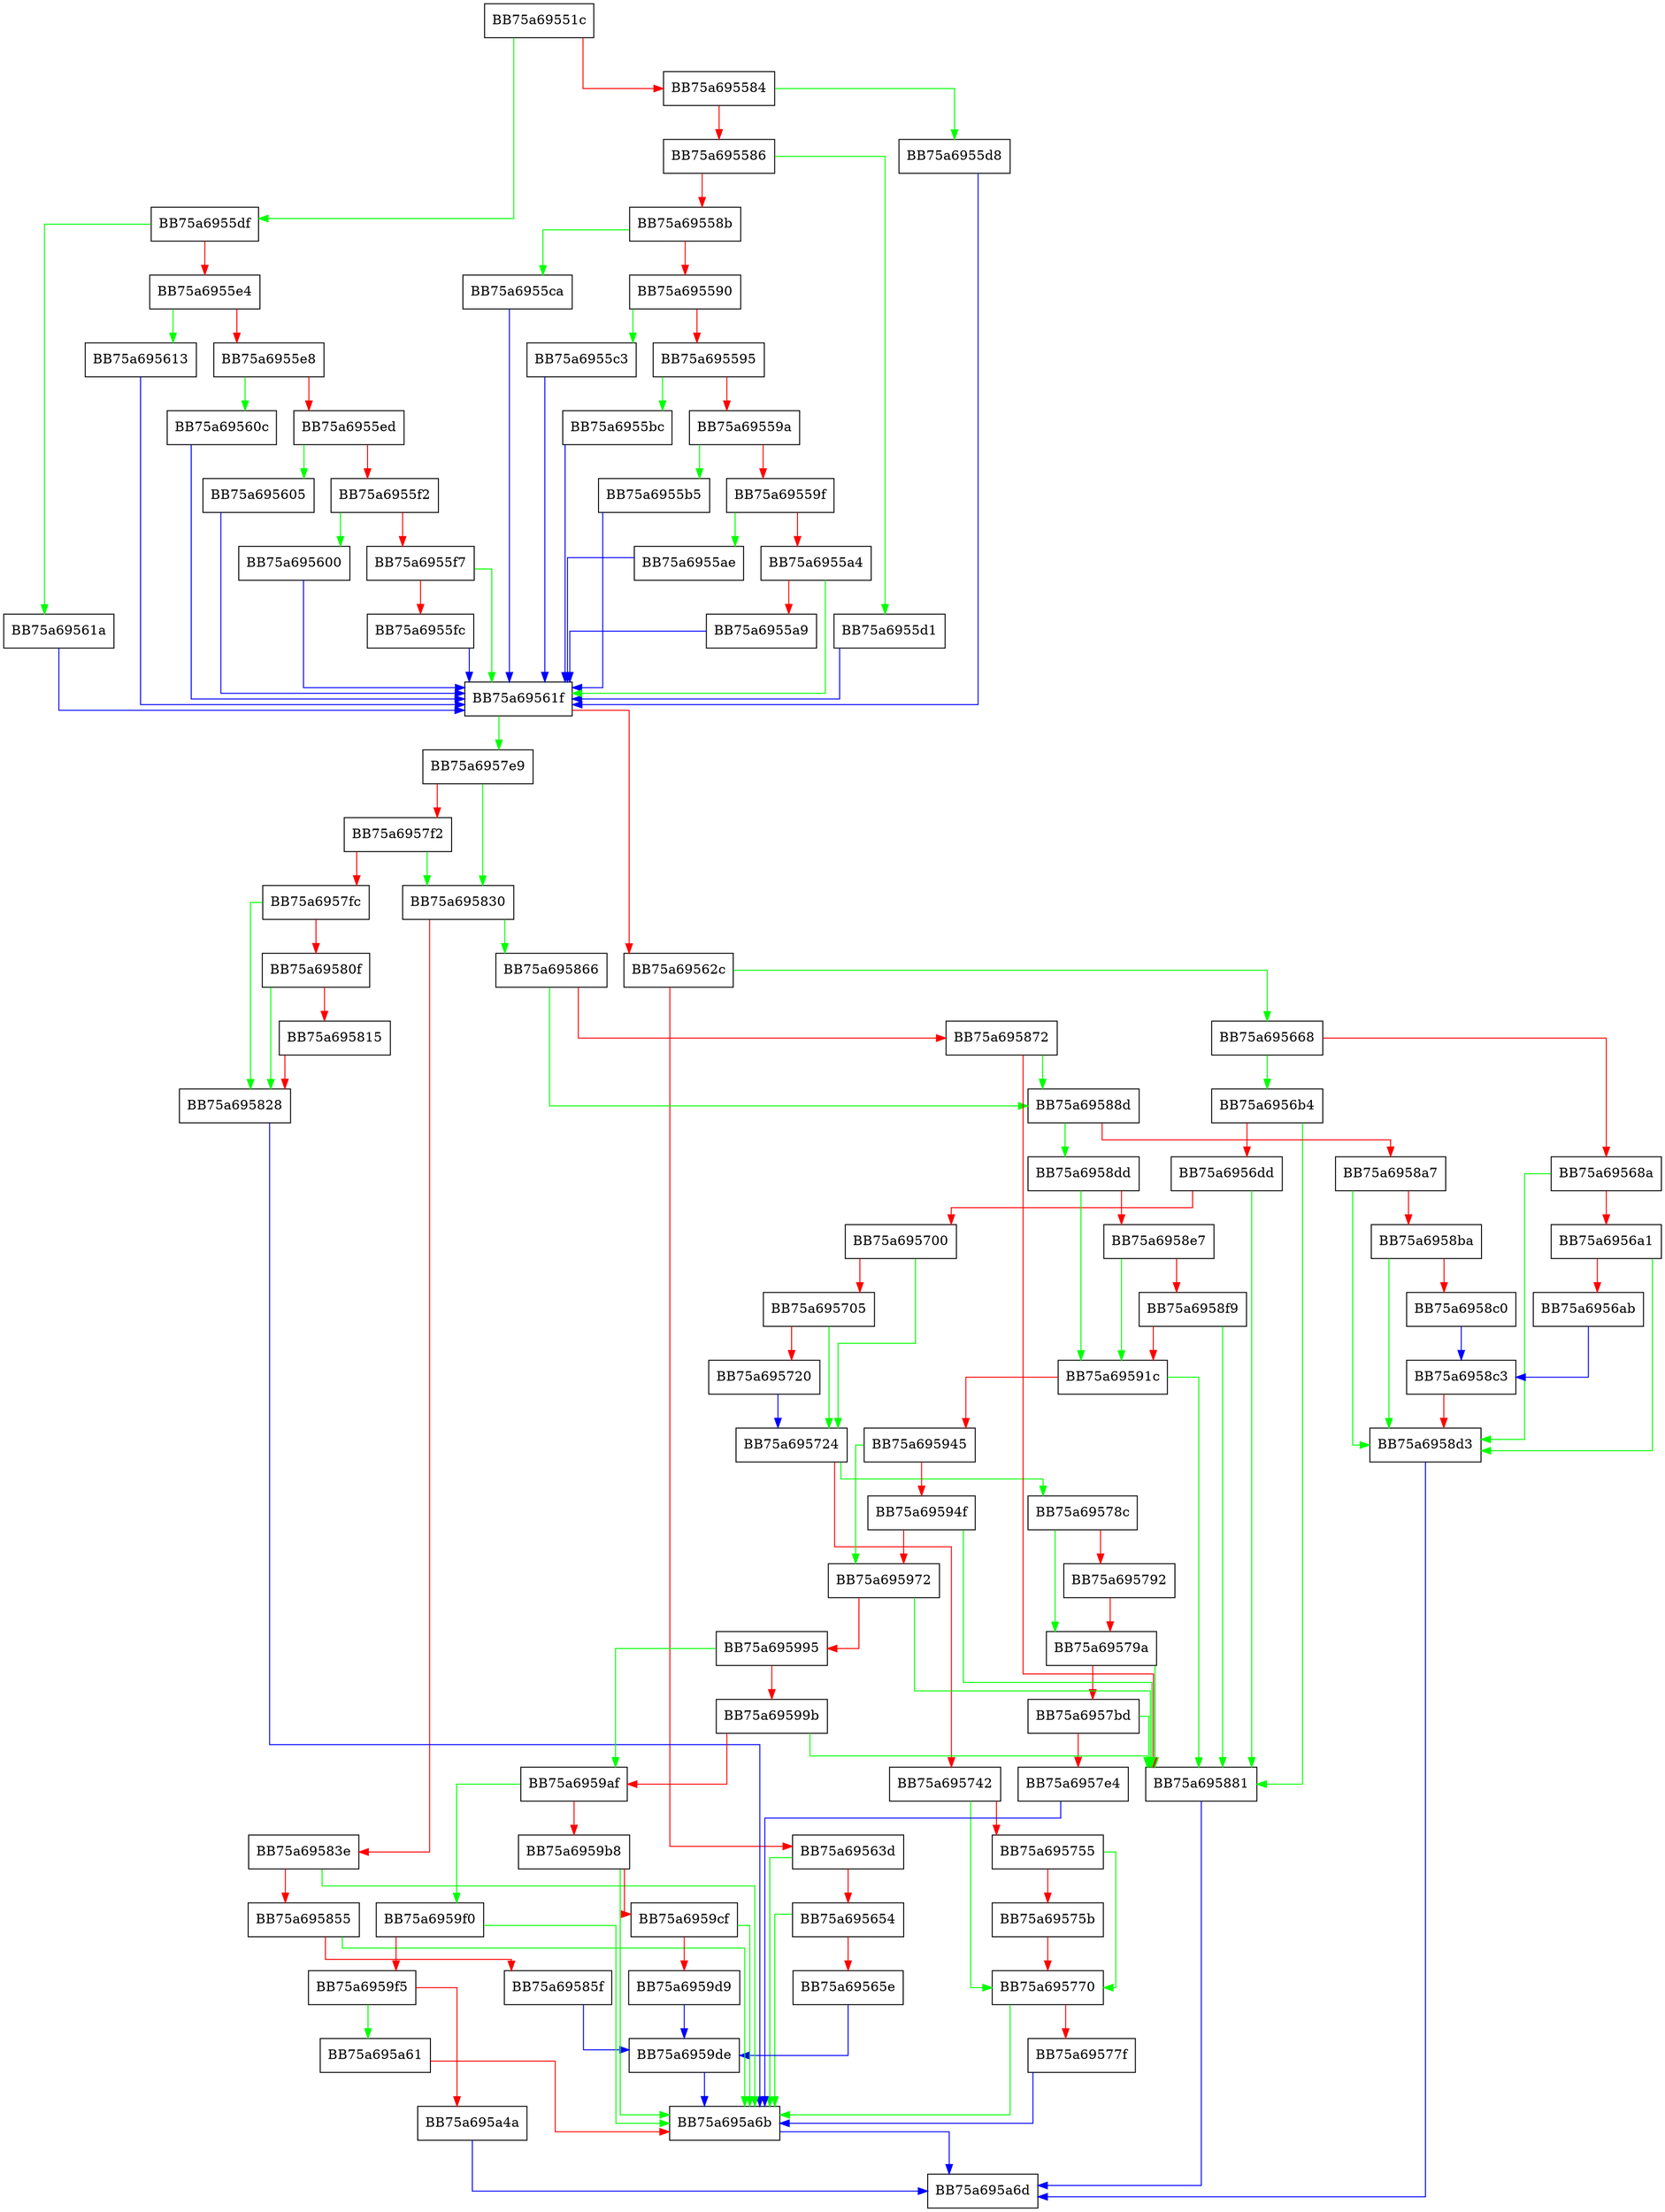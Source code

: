 digraph AddFileChangeInformation {
  node [shape="box"];
  graph [splines=ortho];
  BB75a69551c -> BB75a6955df [color="green"];
  BB75a69551c -> BB75a695584 [color="red"];
  BB75a695584 -> BB75a6955d8 [color="green"];
  BB75a695584 -> BB75a695586 [color="red"];
  BB75a695586 -> BB75a6955d1 [color="green"];
  BB75a695586 -> BB75a69558b [color="red"];
  BB75a69558b -> BB75a6955ca [color="green"];
  BB75a69558b -> BB75a695590 [color="red"];
  BB75a695590 -> BB75a6955c3 [color="green"];
  BB75a695590 -> BB75a695595 [color="red"];
  BB75a695595 -> BB75a6955bc [color="green"];
  BB75a695595 -> BB75a69559a [color="red"];
  BB75a69559a -> BB75a6955b5 [color="green"];
  BB75a69559a -> BB75a69559f [color="red"];
  BB75a69559f -> BB75a6955ae [color="green"];
  BB75a69559f -> BB75a6955a4 [color="red"];
  BB75a6955a4 -> BB75a69561f [color="green"];
  BB75a6955a4 -> BB75a6955a9 [color="red"];
  BB75a6955a9 -> BB75a69561f [color="blue"];
  BB75a6955ae -> BB75a69561f [color="blue"];
  BB75a6955b5 -> BB75a69561f [color="blue"];
  BB75a6955bc -> BB75a69561f [color="blue"];
  BB75a6955c3 -> BB75a69561f [color="blue"];
  BB75a6955ca -> BB75a69561f [color="blue"];
  BB75a6955d1 -> BB75a69561f [color="blue"];
  BB75a6955d8 -> BB75a69561f [color="blue"];
  BB75a6955df -> BB75a69561a [color="green"];
  BB75a6955df -> BB75a6955e4 [color="red"];
  BB75a6955e4 -> BB75a695613 [color="green"];
  BB75a6955e4 -> BB75a6955e8 [color="red"];
  BB75a6955e8 -> BB75a69560c [color="green"];
  BB75a6955e8 -> BB75a6955ed [color="red"];
  BB75a6955ed -> BB75a695605 [color="green"];
  BB75a6955ed -> BB75a6955f2 [color="red"];
  BB75a6955f2 -> BB75a695600 [color="green"];
  BB75a6955f2 -> BB75a6955f7 [color="red"];
  BB75a6955f7 -> BB75a69561f [color="green"];
  BB75a6955f7 -> BB75a6955fc [color="red"];
  BB75a6955fc -> BB75a69561f [color="blue"];
  BB75a695600 -> BB75a69561f [color="blue"];
  BB75a695605 -> BB75a69561f [color="blue"];
  BB75a69560c -> BB75a69561f [color="blue"];
  BB75a695613 -> BB75a69561f [color="blue"];
  BB75a69561a -> BB75a69561f [color="blue"];
  BB75a69561f -> BB75a6957e9 [color="green"];
  BB75a69561f -> BB75a69562c [color="red"];
  BB75a69562c -> BB75a695668 [color="green"];
  BB75a69562c -> BB75a69563d [color="red"];
  BB75a69563d -> BB75a695a6b [color="green"];
  BB75a69563d -> BB75a695654 [color="red"];
  BB75a695654 -> BB75a695a6b [color="green"];
  BB75a695654 -> BB75a69565e [color="red"];
  BB75a69565e -> BB75a6959de [color="blue"];
  BB75a695668 -> BB75a6956b4 [color="green"];
  BB75a695668 -> BB75a69568a [color="red"];
  BB75a69568a -> BB75a6958d3 [color="green"];
  BB75a69568a -> BB75a6956a1 [color="red"];
  BB75a6956a1 -> BB75a6958d3 [color="green"];
  BB75a6956a1 -> BB75a6956ab [color="red"];
  BB75a6956ab -> BB75a6958c3 [color="blue"];
  BB75a6956b4 -> BB75a695881 [color="green"];
  BB75a6956b4 -> BB75a6956dd [color="red"];
  BB75a6956dd -> BB75a695881 [color="green"];
  BB75a6956dd -> BB75a695700 [color="red"];
  BB75a695700 -> BB75a695724 [color="green"];
  BB75a695700 -> BB75a695705 [color="red"];
  BB75a695705 -> BB75a695724 [color="green"];
  BB75a695705 -> BB75a695720 [color="red"];
  BB75a695720 -> BB75a695724 [color="blue"];
  BB75a695724 -> BB75a69578c [color="green"];
  BB75a695724 -> BB75a695742 [color="red"];
  BB75a695742 -> BB75a695770 [color="green"];
  BB75a695742 -> BB75a695755 [color="red"];
  BB75a695755 -> BB75a695770 [color="green"];
  BB75a695755 -> BB75a69575b [color="red"];
  BB75a69575b -> BB75a695770 [color="red"];
  BB75a695770 -> BB75a695a6b [color="green"];
  BB75a695770 -> BB75a69577f [color="red"];
  BB75a69577f -> BB75a695a6b [color="blue"];
  BB75a69578c -> BB75a69579a [color="green"];
  BB75a69578c -> BB75a695792 [color="red"];
  BB75a695792 -> BB75a69579a [color="red"];
  BB75a69579a -> BB75a695881 [color="green"];
  BB75a69579a -> BB75a6957bd [color="red"];
  BB75a6957bd -> BB75a695881 [color="green"];
  BB75a6957bd -> BB75a6957e4 [color="red"];
  BB75a6957e4 -> BB75a695a6b [color="blue"];
  BB75a6957e9 -> BB75a695830 [color="green"];
  BB75a6957e9 -> BB75a6957f2 [color="red"];
  BB75a6957f2 -> BB75a695830 [color="green"];
  BB75a6957f2 -> BB75a6957fc [color="red"];
  BB75a6957fc -> BB75a695828 [color="green"];
  BB75a6957fc -> BB75a69580f [color="red"];
  BB75a69580f -> BB75a695828 [color="green"];
  BB75a69580f -> BB75a695815 [color="red"];
  BB75a695815 -> BB75a695828 [color="red"];
  BB75a695828 -> BB75a695a6b [color="blue"];
  BB75a695830 -> BB75a695866 [color="green"];
  BB75a695830 -> BB75a69583e [color="red"];
  BB75a69583e -> BB75a695a6b [color="green"];
  BB75a69583e -> BB75a695855 [color="red"];
  BB75a695855 -> BB75a695a6b [color="green"];
  BB75a695855 -> BB75a69585f [color="red"];
  BB75a69585f -> BB75a6959de [color="blue"];
  BB75a695866 -> BB75a69588d [color="green"];
  BB75a695866 -> BB75a695872 [color="red"];
  BB75a695872 -> BB75a69588d [color="green"];
  BB75a695872 -> BB75a695881 [color="red"];
  BB75a695881 -> BB75a695a6d [color="blue"];
  BB75a69588d -> BB75a6958dd [color="green"];
  BB75a69588d -> BB75a6958a7 [color="red"];
  BB75a6958a7 -> BB75a6958d3 [color="green"];
  BB75a6958a7 -> BB75a6958ba [color="red"];
  BB75a6958ba -> BB75a6958d3 [color="green"];
  BB75a6958ba -> BB75a6958c0 [color="red"];
  BB75a6958c0 -> BB75a6958c3 [color="blue"];
  BB75a6958c3 -> BB75a6958d3 [color="red"];
  BB75a6958d3 -> BB75a695a6d [color="blue"];
  BB75a6958dd -> BB75a69591c [color="green"];
  BB75a6958dd -> BB75a6958e7 [color="red"];
  BB75a6958e7 -> BB75a69591c [color="green"];
  BB75a6958e7 -> BB75a6958f9 [color="red"];
  BB75a6958f9 -> BB75a695881 [color="green"];
  BB75a6958f9 -> BB75a69591c [color="red"];
  BB75a69591c -> BB75a695881 [color="green"];
  BB75a69591c -> BB75a695945 [color="red"];
  BB75a695945 -> BB75a695972 [color="green"];
  BB75a695945 -> BB75a69594f [color="red"];
  BB75a69594f -> BB75a695881 [color="green"];
  BB75a69594f -> BB75a695972 [color="red"];
  BB75a695972 -> BB75a695881 [color="green"];
  BB75a695972 -> BB75a695995 [color="red"];
  BB75a695995 -> BB75a6959af [color="green"];
  BB75a695995 -> BB75a69599b [color="red"];
  BB75a69599b -> BB75a695881 [color="green"];
  BB75a69599b -> BB75a6959af [color="red"];
  BB75a6959af -> BB75a6959f0 [color="green"];
  BB75a6959af -> BB75a6959b8 [color="red"];
  BB75a6959b8 -> BB75a695a6b [color="green"];
  BB75a6959b8 -> BB75a6959cf [color="red"];
  BB75a6959cf -> BB75a695a6b [color="green"];
  BB75a6959cf -> BB75a6959d9 [color="red"];
  BB75a6959d9 -> BB75a6959de [color="blue"];
  BB75a6959de -> BB75a695a6b [color="blue"];
  BB75a6959f0 -> BB75a695a6b [color="green"];
  BB75a6959f0 -> BB75a6959f5 [color="red"];
  BB75a6959f5 -> BB75a695a61 [color="green"];
  BB75a6959f5 -> BB75a695a4a [color="red"];
  BB75a695a4a -> BB75a695a6d [color="blue"];
  BB75a695a61 -> BB75a695a6b [color="red"];
  BB75a695a6b -> BB75a695a6d [color="blue"];
}